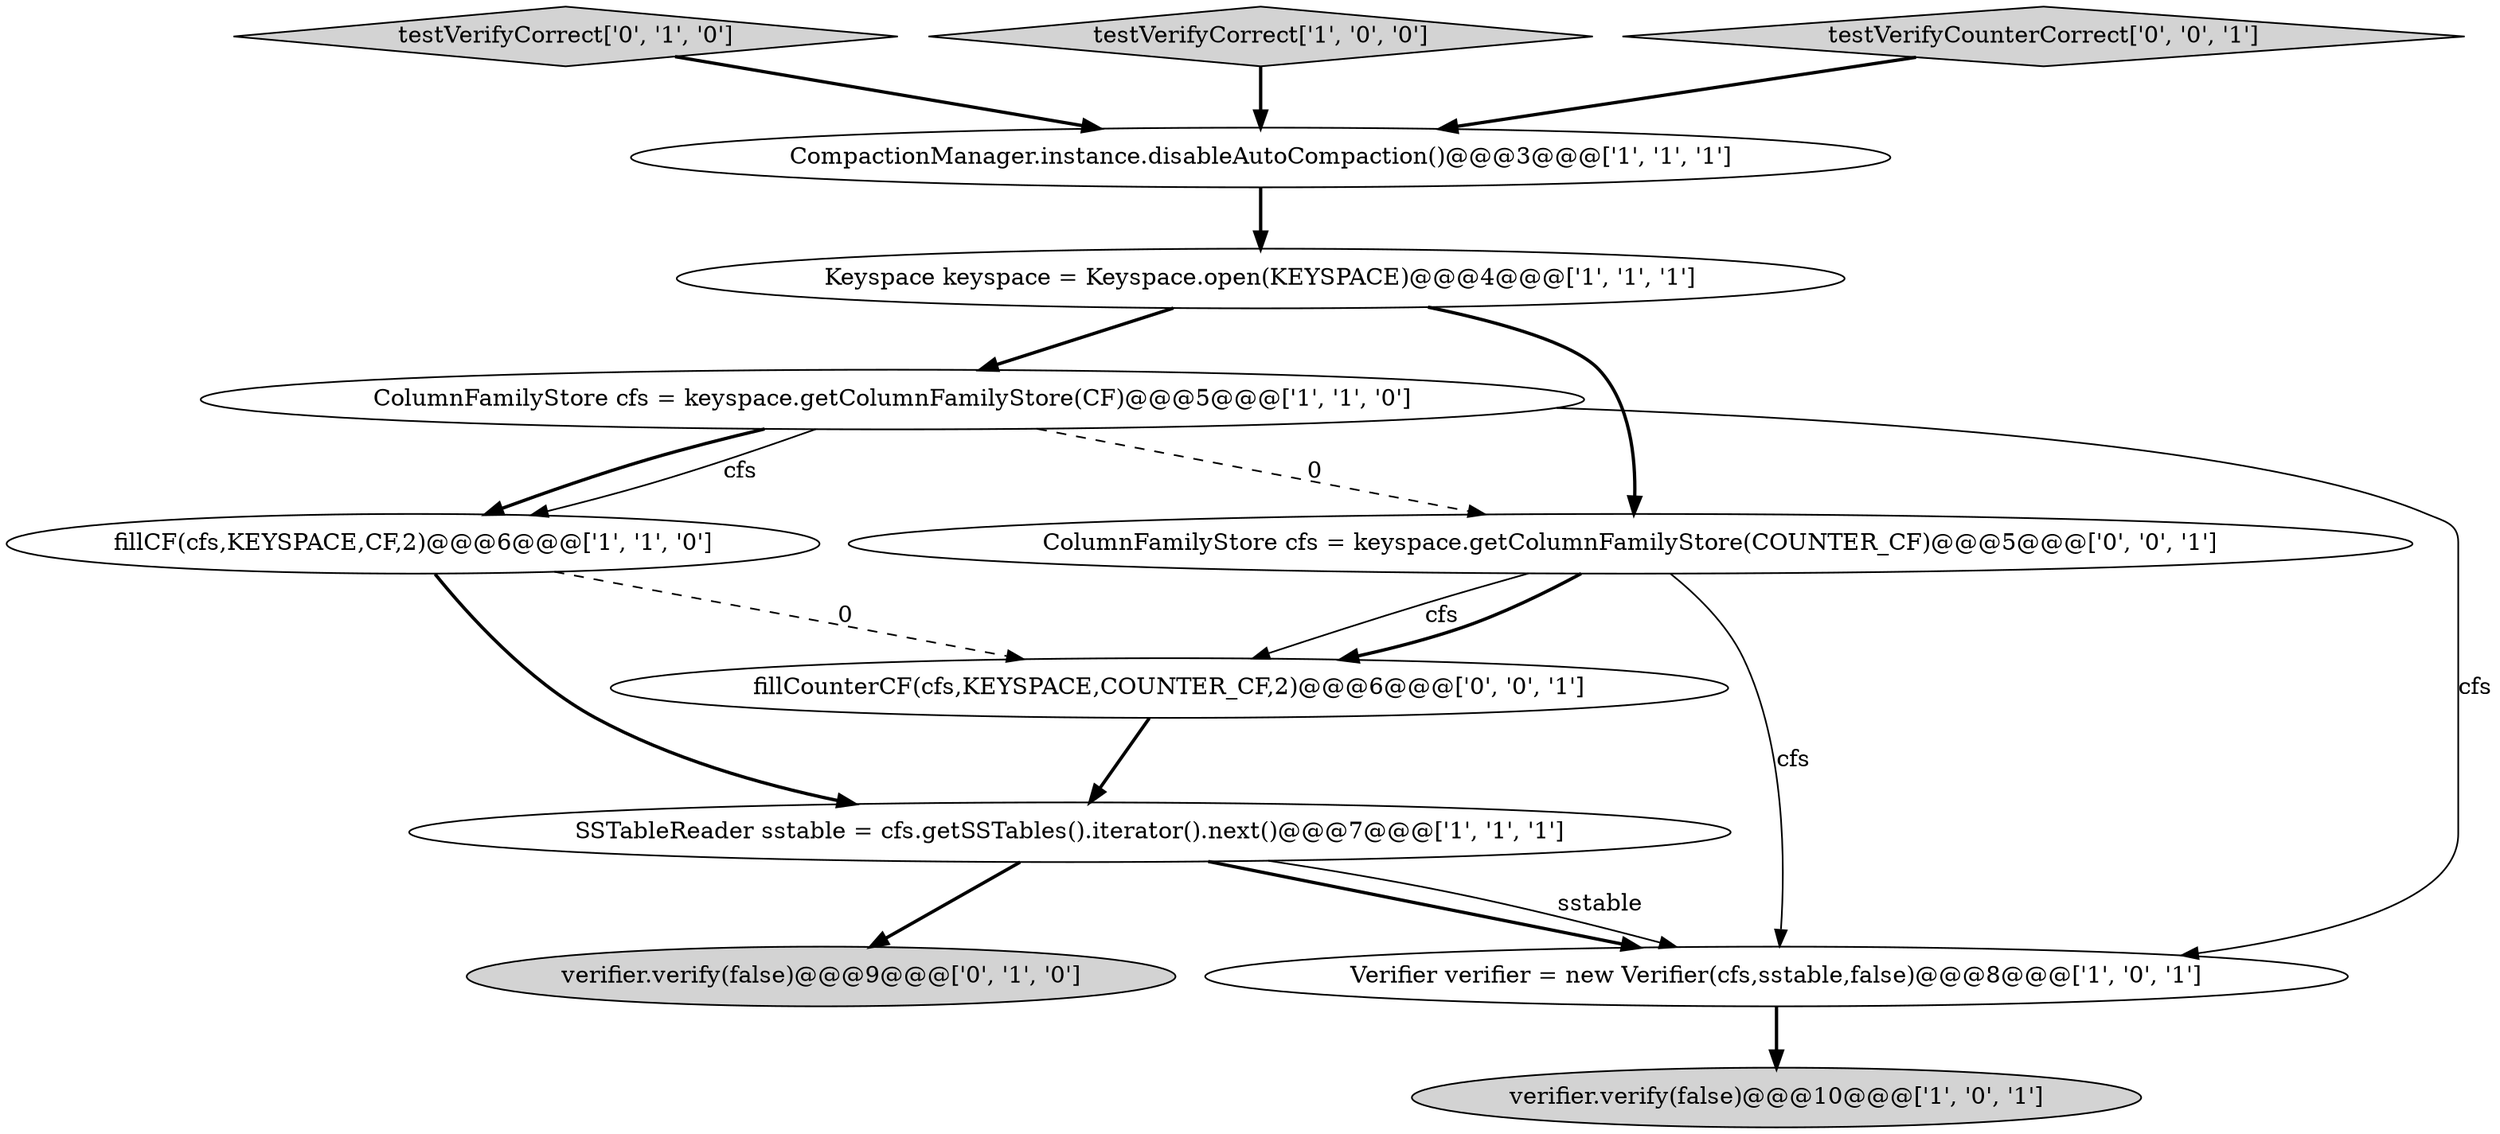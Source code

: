digraph {
9 [style = filled, label = "testVerifyCorrect['0', '1', '0']", fillcolor = lightgray, shape = diamond image = "AAA0AAABBB2BBB"];
0 [style = filled, label = "ColumnFamilyStore cfs = keyspace.getColumnFamilyStore(CF)@@@5@@@['1', '1', '0']", fillcolor = white, shape = ellipse image = "AAA0AAABBB1BBB"];
1 [style = filled, label = "testVerifyCorrect['1', '0', '0']", fillcolor = lightgray, shape = diamond image = "AAA0AAABBB1BBB"];
5 [style = filled, label = "Verifier verifier = new Verifier(cfs,sstable,false)@@@8@@@['1', '0', '1']", fillcolor = white, shape = ellipse image = "AAA0AAABBB1BBB"];
12 [style = filled, label = "testVerifyCounterCorrect['0', '0', '1']", fillcolor = lightgray, shape = diamond image = "AAA0AAABBB3BBB"];
11 [style = filled, label = "fillCounterCF(cfs,KEYSPACE,COUNTER_CF,2)@@@6@@@['0', '0', '1']", fillcolor = white, shape = ellipse image = "AAA0AAABBB3BBB"];
4 [style = filled, label = "CompactionManager.instance.disableAutoCompaction()@@@3@@@['1', '1', '1']", fillcolor = white, shape = ellipse image = "AAA0AAABBB1BBB"];
2 [style = filled, label = "fillCF(cfs,KEYSPACE,CF,2)@@@6@@@['1', '1', '0']", fillcolor = white, shape = ellipse image = "AAA0AAABBB1BBB"];
3 [style = filled, label = "SSTableReader sstable = cfs.getSSTables().iterator().next()@@@7@@@['1', '1', '1']", fillcolor = white, shape = ellipse image = "AAA0AAABBB1BBB"];
10 [style = filled, label = "ColumnFamilyStore cfs = keyspace.getColumnFamilyStore(COUNTER_CF)@@@5@@@['0', '0', '1']", fillcolor = white, shape = ellipse image = "AAA0AAABBB3BBB"];
8 [style = filled, label = "verifier.verify(false)@@@9@@@['0', '1', '0']", fillcolor = lightgray, shape = ellipse image = "AAA0AAABBB2BBB"];
7 [style = filled, label = "Keyspace keyspace = Keyspace.open(KEYSPACE)@@@4@@@['1', '1', '1']", fillcolor = white, shape = ellipse image = "AAA0AAABBB1BBB"];
6 [style = filled, label = "verifier.verify(false)@@@10@@@['1', '0', '1']", fillcolor = lightgray, shape = ellipse image = "AAA0AAABBB1BBB"];
2->11 [style = dashed, label="0"];
1->4 [style = bold, label=""];
3->5 [style = bold, label=""];
7->0 [style = bold, label=""];
3->5 [style = solid, label="sstable"];
10->11 [style = solid, label="cfs"];
10->5 [style = solid, label="cfs"];
5->6 [style = bold, label=""];
0->5 [style = solid, label="cfs"];
9->4 [style = bold, label=""];
12->4 [style = bold, label=""];
11->3 [style = bold, label=""];
0->10 [style = dashed, label="0"];
7->10 [style = bold, label=""];
3->8 [style = bold, label=""];
0->2 [style = solid, label="cfs"];
4->7 [style = bold, label=""];
2->3 [style = bold, label=""];
0->2 [style = bold, label=""];
10->11 [style = bold, label=""];
}
